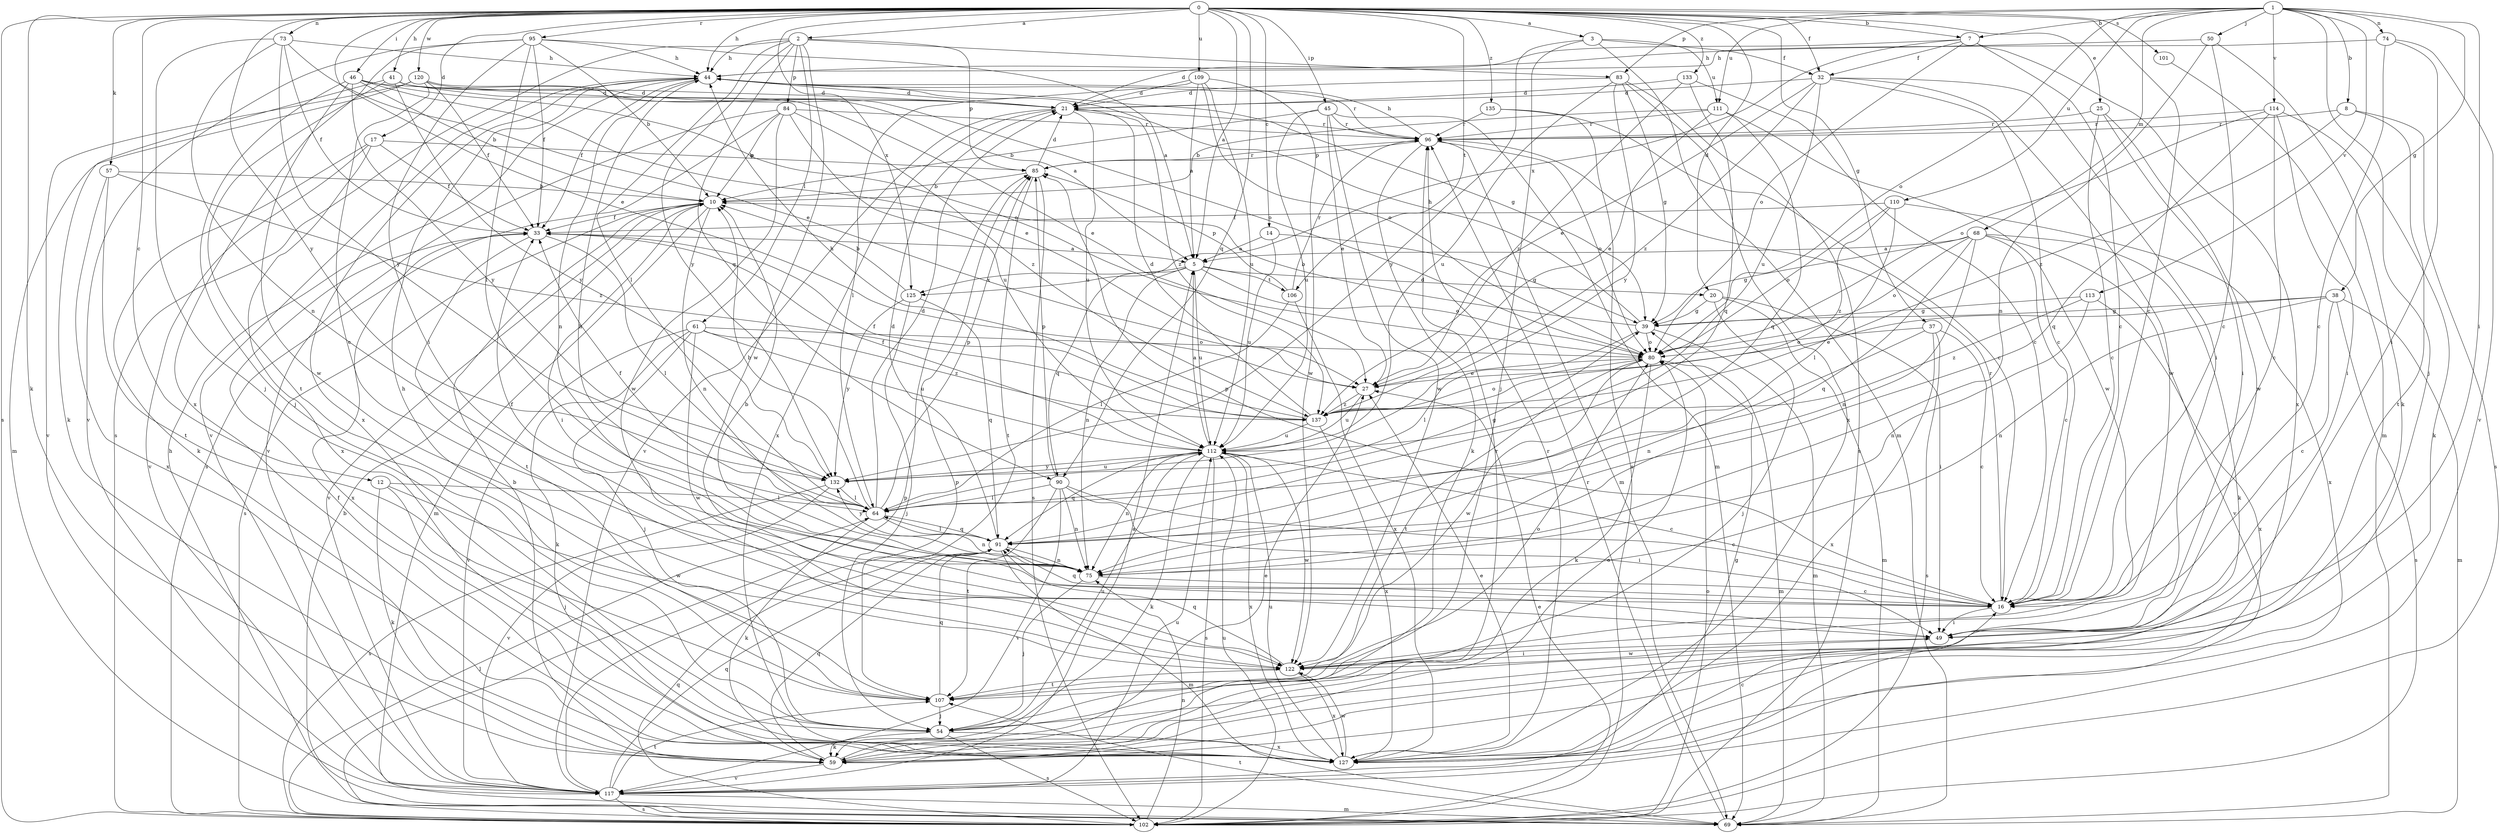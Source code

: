 strict digraph  {
0;
1;
2;
3;
5;
7;
8;
10;
12;
14;
16;
17;
20;
21;
25;
27;
32;
33;
37;
38;
39;
41;
44;
45;
46;
49;
50;
54;
57;
59;
61;
64;
68;
69;
73;
74;
75;
80;
83;
84;
85;
90;
91;
95;
96;
101;
102;
106;
107;
109;
110;
111;
112;
113;
114;
117;
120;
122;
125;
127;
132;
133;
135;
137;
0 -> 2  [label=a];
0 -> 3  [label=a];
0 -> 5  [label=a];
0 -> 7  [label=b];
0 -> 12  [label=c];
0 -> 14  [label=c];
0 -> 16  [label=c];
0 -> 17  [label=d];
0 -> 20  [label=d];
0 -> 25  [label=e];
0 -> 27  [label=e];
0 -> 32  [label=f];
0 -> 37  [label=g];
0 -> 41  [label=h];
0 -> 44  [label=h];
0 -> 45  [label=i];
0 -> 46  [label=i];
0 -> 57  [label=k];
0 -> 59  [label=k];
0 -> 73  [label=n];
0 -> 90  [label=q];
0 -> 95  [label=r];
0 -> 101  [label=s];
0 -> 102  [label=s];
0 -> 106  [label=t];
0 -> 109  [label=u];
0 -> 120  [label=w];
0 -> 125  [label=x];
0 -> 132  [label=y];
0 -> 133  [label=z];
0 -> 135  [label=z];
1 -> 7  [label=b];
1 -> 8  [label=b];
1 -> 38  [label=g];
1 -> 49  [label=i];
1 -> 50  [label=j];
1 -> 54  [label=j];
1 -> 68  [label=m];
1 -> 74  [label=n];
1 -> 80  [label=o];
1 -> 83  [label=p];
1 -> 110  [label=u];
1 -> 111  [label=u];
1 -> 113  [label=v];
1 -> 114  [label=v];
2 -> 44  [label=h];
2 -> 61  [label=l];
2 -> 64  [label=l];
2 -> 83  [label=p];
2 -> 84  [label=p];
2 -> 85  [label=p];
2 -> 90  [label=q];
2 -> 102  [label=s];
2 -> 122  [label=w];
2 -> 132  [label=y];
3 -> 32  [label=f];
3 -> 54  [label=j];
3 -> 69  [label=m];
3 -> 111  [label=u];
3 -> 132  [label=y];
5 -> 20  [label=d];
5 -> 75  [label=n];
5 -> 80  [label=o];
5 -> 90  [label=q];
5 -> 106  [label=t];
5 -> 112  [label=u];
5 -> 125  [label=x];
7 -> 16  [label=c];
7 -> 21  [label=d];
7 -> 32  [label=f];
7 -> 80  [label=o];
7 -> 125  [label=x];
7 -> 127  [label=x];
8 -> 96  [label=r];
8 -> 102  [label=s];
8 -> 107  [label=t];
8 -> 137  [label=z];
10 -> 33  [label=f];
10 -> 49  [label=i];
10 -> 69  [label=m];
10 -> 75  [label=n];
10 -> 102  [label=s];
10 -> 117  [label=v];
12 -> 54  [label=j];
12 -> 59  [label=k];
12 -> 64  [label=l];
12 -> 122  [label=w];
14 -> 5  [label=a];
14 -> 39  [label=g];
14 -> 112  [label=u];
16 -> 10  [label=b];
16 -> 49  [label=i];
16 -> 85  [label=p];
16 -> 91  [label=q];
16 -> 96  [label=r];
17 -> 33  [label=f];
17 -> 59  [label=k];
17 -> 85  [label=p];
17 -> 117  [label=v];
17 -> 127  [label=x];
20 -> 39  [label=g];
20 -> 49  [label=i];
20 -> 54  [label=j];
20 -> 69  [label=m];
21 -> 96  [label=r];
21 -> 112  [label=u];
21 -> 117  [label=v];
21 -> 127  [label=x];
21 -> 137  [label=z];
25 -> 16  [label=c];
25 -> 49  [label=i];
25 -> 96  [label=r];
25 -> 122  [label=w];
27 -> 112  [label=u];
27 -> 137  [label=z];
32 -> 16  [label=c];
32 -> 21  [label=d];
32 -> 27  [label=e];
32 -> 49  [label=i];
32 -> 112  [label=u];
32 -> 122  [label=w];
32 -> 137  [label=z];
33 -> 5  [label=a];
33 -> 64  [label=l];
33 -> 107  [label=t];
33 -> 127  [label=x];
37 -> 16  [label=c];
37 -> 75  [label=n];
37 -> 80  [label=o];
37 -> 102  [label=s];
37 -> 127  [label=x];
38 -> 16  [label=c];
38 -> 27  [label=e];
38 -> 39  [label=g];
38 -> 69  [label=m];
38 -> 75  [label=n];
38 -> 102  [label=s];
39 -> 10  [label=b];
39 -> 44  [label=h];
39 -> 64  [label=l];
39 -> 69  [label=m];
39 -> 80  [label=o];
41 -> 5  [label=a];
41 -> 21  [label=d];
41 -> 27  [label=e];
41 -> 59  [label=k];
41 -> 107  [label=t];
41 -> 132  [label=y];
44 -> 21  [label=d];
44 -> 33  [label=f];
44 -> 39  [label=g];
44 -> 75  [label=n];
44 -> 96  [label=r];
44 -> 117  [label=v];
44 -> 127  [label=x];
45 -> 10  [label=b];
45 -> 27  [label=e];
45 -> 69  [label=m];
45 -> 96  [label=r];
45 -> 112  [label=u];
45 -> 122  [label=w];
46 -> 10  [label=b];
46 -> 21  [label=d];
46 -> 27  [label=e];
46 -> 54  [label=j];
46 -> 80  [label=o];
46 -> 122  [label=w];
46 -> 132  [label=y];
49 -> 122  [label=w];
50 -> 16  [label=c];
50 -> 44  [label=h];
50 -> 59  [label=k];
50 -> 75  [label=n];
54 -> 59  [label=k];
54 -> 102  [label=s];
54 -> 112  [label=u];
54 -> 127  [label=x];
57 -> 10  [label=b];
57 -> 107  [label=t];
57 -> 127  [label=x];
57 -> 137  [label=z];
59 -> 10  [label=b];
59 -> 27  [label=e];
59 -> 80  [label=o];
59 -> 91  [label=q];
59 -> 96  [label=r];
59 -> 117  [label=v];
61 -> 54  [label=j];
61 -> 59  [label=k];
61 -> 80  [label=o];
61 -> 112  [label=u];
61 -> 117  [label=v];
61 -> 122  [label=w];
61 -> 137  [label=z];
64 -> 10  [label=b];
64 -> 21  [label=d];
64 -> 33  [label=f];
64 -> 39  [label=g];
64 -> 59  [label=k];
64 -> 75  [label=n];
64 -> 85  [label=p];
64 -> 91  [label=q];
68 -> 5  [label=a];
68 -> 16  [label=c];
68 -> 39  [label=g];
68 -> 59  [label=k];
68 -> 75  [label=n];
68 -> 80  [label=o];
68 -> 91  [label=q];
68 -> 117  [label=v];
69 -> 10  [label=b];
69 -> 44  [label=h];
69 -> 96  [label=r];
69 -> 107  [label=t];
73 -> 27  [label=e];
73 -> 33  [label=f];
73 -> 44  [label=h];
73 -> 54  [label=j];
73 -> 75  [label=n];
73 -> 132  [label=y];
74 -> 16  [label=c];
74 -> 44  [label=h];
74 -> 49  [label=i];
74 -> 117  [label=v];
75 -> 16  [label=c];
75 -> 33  [label=f];
75 -> 44  [label=h];
75 -> 54  [label=j];
80 -> 27  [label=e];
80 -> 59  [label=k];
80 -> 69  [label=m];
80 -> 107  [label=t];
80 -> 122  [label=w];
83 -> 21  [label=d];
83 -> 39  [label=g];
83 -> 102  [label=s];
83 -> 112  [label=u];
83 -> 127  [label=x];
83 -> 132  [label=y];
84 -> 10  [label=b];
84 -> 96  [label=r];
84 -> 102  [label=s];
84 -> 112  [label=u];
84 -> 117  [label=v];
84 -> 122  [label=w];
84 -> 137  [label=z];
85 -> 10  [label=b];
85 -> 21  [label=d];
85 -> 96  [label=r];
85 -> 102  [label=s];
85 -> 107  [label=t];
90 -> 16  [label=c];
90 -> 49  [label=i];
90 -> 64  [label=l];
90 -> 75  [label=n];
90 -> 85  [label=p];
90 -> 107  [label=t];
90 -> 117  [label=v];
91 -> 21  [label=d];
91 -> 64  [label=l];
91 -> 69  [label=m];
91 -> 75  [label=n];
91 -> 132  [label=y];
95 -> 5  [label=a];
95 -> 10  [label=b];
95 -> 33  [label=f];
95 -> 44  [label=h];
95 -> 49  [label=i];
95 -> 64  [label=l];
95 -> 117  [label=v];
95 -> 127  [label=x];
96 -> 44  [label=h];
96 -> 59  [label=k];
96 -> 69  [label=m];
96 -> 80  [label=o];
96 -> 85  [label=p];
101 -> 69  [label=m];
102 -> 27  [label=e];
102 -> 64  [label=l];
102 -> 75  [label=n];
102 -> 80  [label=o];
102 -> 85  [label=p];
102 -> 91  [label=q];
102 -> 112  [label=u];
106 -> 64  [label=l];
106 -> 85  [label=p];
106 -> 96  [label=r];
106 -> 127  [label=x];
107 -> 44  [label=h];
107 -> 54  [label=j];
107 -> 80  [label=o];
107 -> 91  [label=q];
109 -> 5  [label=a];
109 -> 21  [label=d];
109 -> 64  [label=l];
109 -> 80  [label=o];
109 -> 112  [label=u];
109 -> 122  [label=w];
110 -> 33  [label=f];
110 -> 64  [label=l];
110 -> 80  [label=o];
110 -> 127  [label=x];
110 -> 137  [label=z];
111 -> 10  [label=b];
111 -> 27  [label=e];
111 -> 91  [label=q];
111 -> 96  [label=r];
111 -> 122  [label=w];
112 -> 5  [label=a];
112 -> 16  [label=c];
112 -> 33  [label=f];
112 -> 59  [label=k];
112 -> 75  [label=n];
112 -> 91  [label=q];
112 -> 102  [label=s];
112 -> 122  [label=w];
112 -> 127  [label=x];
112 -> 132  [label=y];
113 -> 39  [label=g];
113 -> 75  [label=n];
113 -> 127  [label=x];
113 -> 137  [label=z];
114 -> 16  [label=c];
114 -> 49  [label=i];
114 -> 59  [label=k];
114 -> 80  [label=o];
114 -> 91  [label=q];
114 -> 96  [label=r];
117 -> 5  [label=a];
117 -> 39  [label=g];
117 -> 69  [label=m];
117 -> 85  [label=p];
117 -> 91  [label=q];
117 -> 102  [label=s];
117 -> 107  [label=t];
117 -> 112  [label=u];
120 -> 16  [label=c];
120 -> 21  [label=d];
120 -> 33  [label=f];
120 -> 69  [label=m];
120 -> 80  [label=o];
120 -> 117  [label=v];
122 -> 49  [label=i];
122 -> 91  [label=q];
122 -> 107  [label=t];
122 -> 127  [label=x];
125 -> 10  [label=b];
125 -> 54  [label=j];
125 -> 91  [label=q];
125 -> 132  [label=y];
127 -> 16  [label=c];
127 -> 27  [label=e];
127 -> 33  [label=f];
127 -> 96  [label=r];
127 -> 112  [label=u];
127 -> 122  [label=w];
132 -> 64  [label=l];
132 -> 102  [label=s];
132 -> 112  [label=u];
132 -> 117  [label=v];
133 -> 16  [label=c];
133 -> 21  [label=d];
133 -> 91  [label=q];
133 -> 137  [label=z];
135 -> 16  [label=c];
135 -> 96  [label=r];
135 -> 102  [label=s];
137 -> 21  [label=d];
137 -> 33  [label=f];
137 -> 44  [label=h];
137 -> 80  [label=o];
137 -> 112  [label=u];
137 -> 127  [label=x];
}
